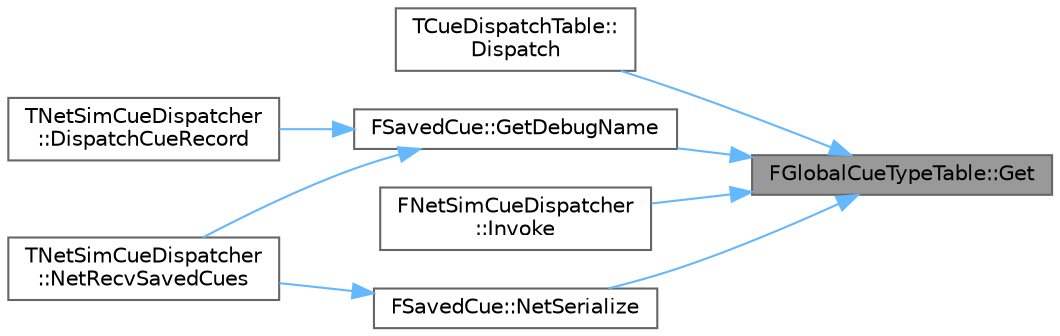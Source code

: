 digraph "FGlobalCueTypeTable::Get"
{
 // INTERACTIVE_SVG=YES
 // LATEX_PDF_SIZE
  bgcolor="transparent";
  edge [fontname=Helvetica,fontsize=10,labelfontname=Helvetica,labelfontsize=10];
  node [fontname=Helvetica,fontsize=10,shape=box,height=0.2,width=0.4];
  rankdir="RL";
  Node1 [id="Node000001",label="FGlobalCueTypeTable::Get",height=0.2,width=0.4,color="gray40", fillcolor="grey60", style="filled", fontcolor="black",tooltip=" "];
  Node1 -> Node2 [id="edge1_Node000001_Node000002",dir="back",color="steelblue1",style="solid",tooltip=" "];
  Node2 [id="Node000002",label="TCueDispatchTable::\lDispatch",height=0.2,width=0.4,color="grey40", fillcolor="white", style="filled",URL="$d1/d46/classTCueDispatchTable.html#a5352203f5ff43e2bc9a0f9f40796f5c9",tooltip=" "];
  Node1 -> Node3 [id="edge2_Node000001_Node000003",dir="back",color="steelblue1",style="solid",tooltip=" "];
  Node3 [id="Node000003",label="FSavedCue::GetDebugName",height=0.2,width=0.4,color="grey40", fillcolor="white", style="filled",URL="$d7/ddf/structFSavedCue.html#a504de7077866ff33b7503dcddcf9ee22",tooltip=" "];
  Node3 -> Node4 [id="edge3_Node000003_Node000004",dir="back",color="steelblue1",style="solid",tooltip=" "];
  Node4 [id="Node000004",label="TNetSimCueDispatcher\l::DispatchCueRecord",height=0.2,width=0.4,color="grey40", fillcolor="white", style="filled",URL="$d1/dbb/structTNetSimCueDispatcher.html#aa33c1c5271b436191cdd91ed7c2e5f11",tooltip=" "];
  Node3 -> Node5 [id="edge4_Node000003_Node000005",dir="back",color="steelblue1",style="solid",tooltip=" "];
  Node5 [id="Node000005",label="TNetSimCueDispatcher\l::NetRecvSavedCues",height=0.2,width=0.4,color="grey40", fillcolor="white", style="filled",URL="$d1/dbb/structTNetSimCueDispatcher.html#ae53d75d02be3391bfe7d6235cb4df7a7",tooltip=" "];
  Node1 -> Node6 [id="edge5_Node000001_Node000006",dir="back",color="steelblue1",style="solid",tooltip=" "];
  Node6 [id="Node000006",label="FNetSimCueDispatcher\l::Invoke",height=0.2,width=0.4,color="grey40", fillcolor="white", style="filled",URL="$df/d26/structFNetSimCueDispatcher.html#a78cd40e664e4ab9bbb0c4ccb6ab927c2",tooltip=" "];
  Node1 -> Node7 [id="edge6_Node000001_Node000007",dir="back",color="steelblue1",style="solid",tooltip=" "];
  Node7 [id="Node000007",label="FSavedCue::NetSerialize",height=0.2,width=0.4,color="grey40", fillcolor="white", style="filled",URL="$d7/ddf/structFSavedCue.html#ade09ae53a1b917134b915d58e4e8cad6",tooltip=" "];
  Node7 -> Node5 [id="edge7_Node000007_Node000005",dir="back",color="steelblue1",style="solid",tooltip=" "];
}
